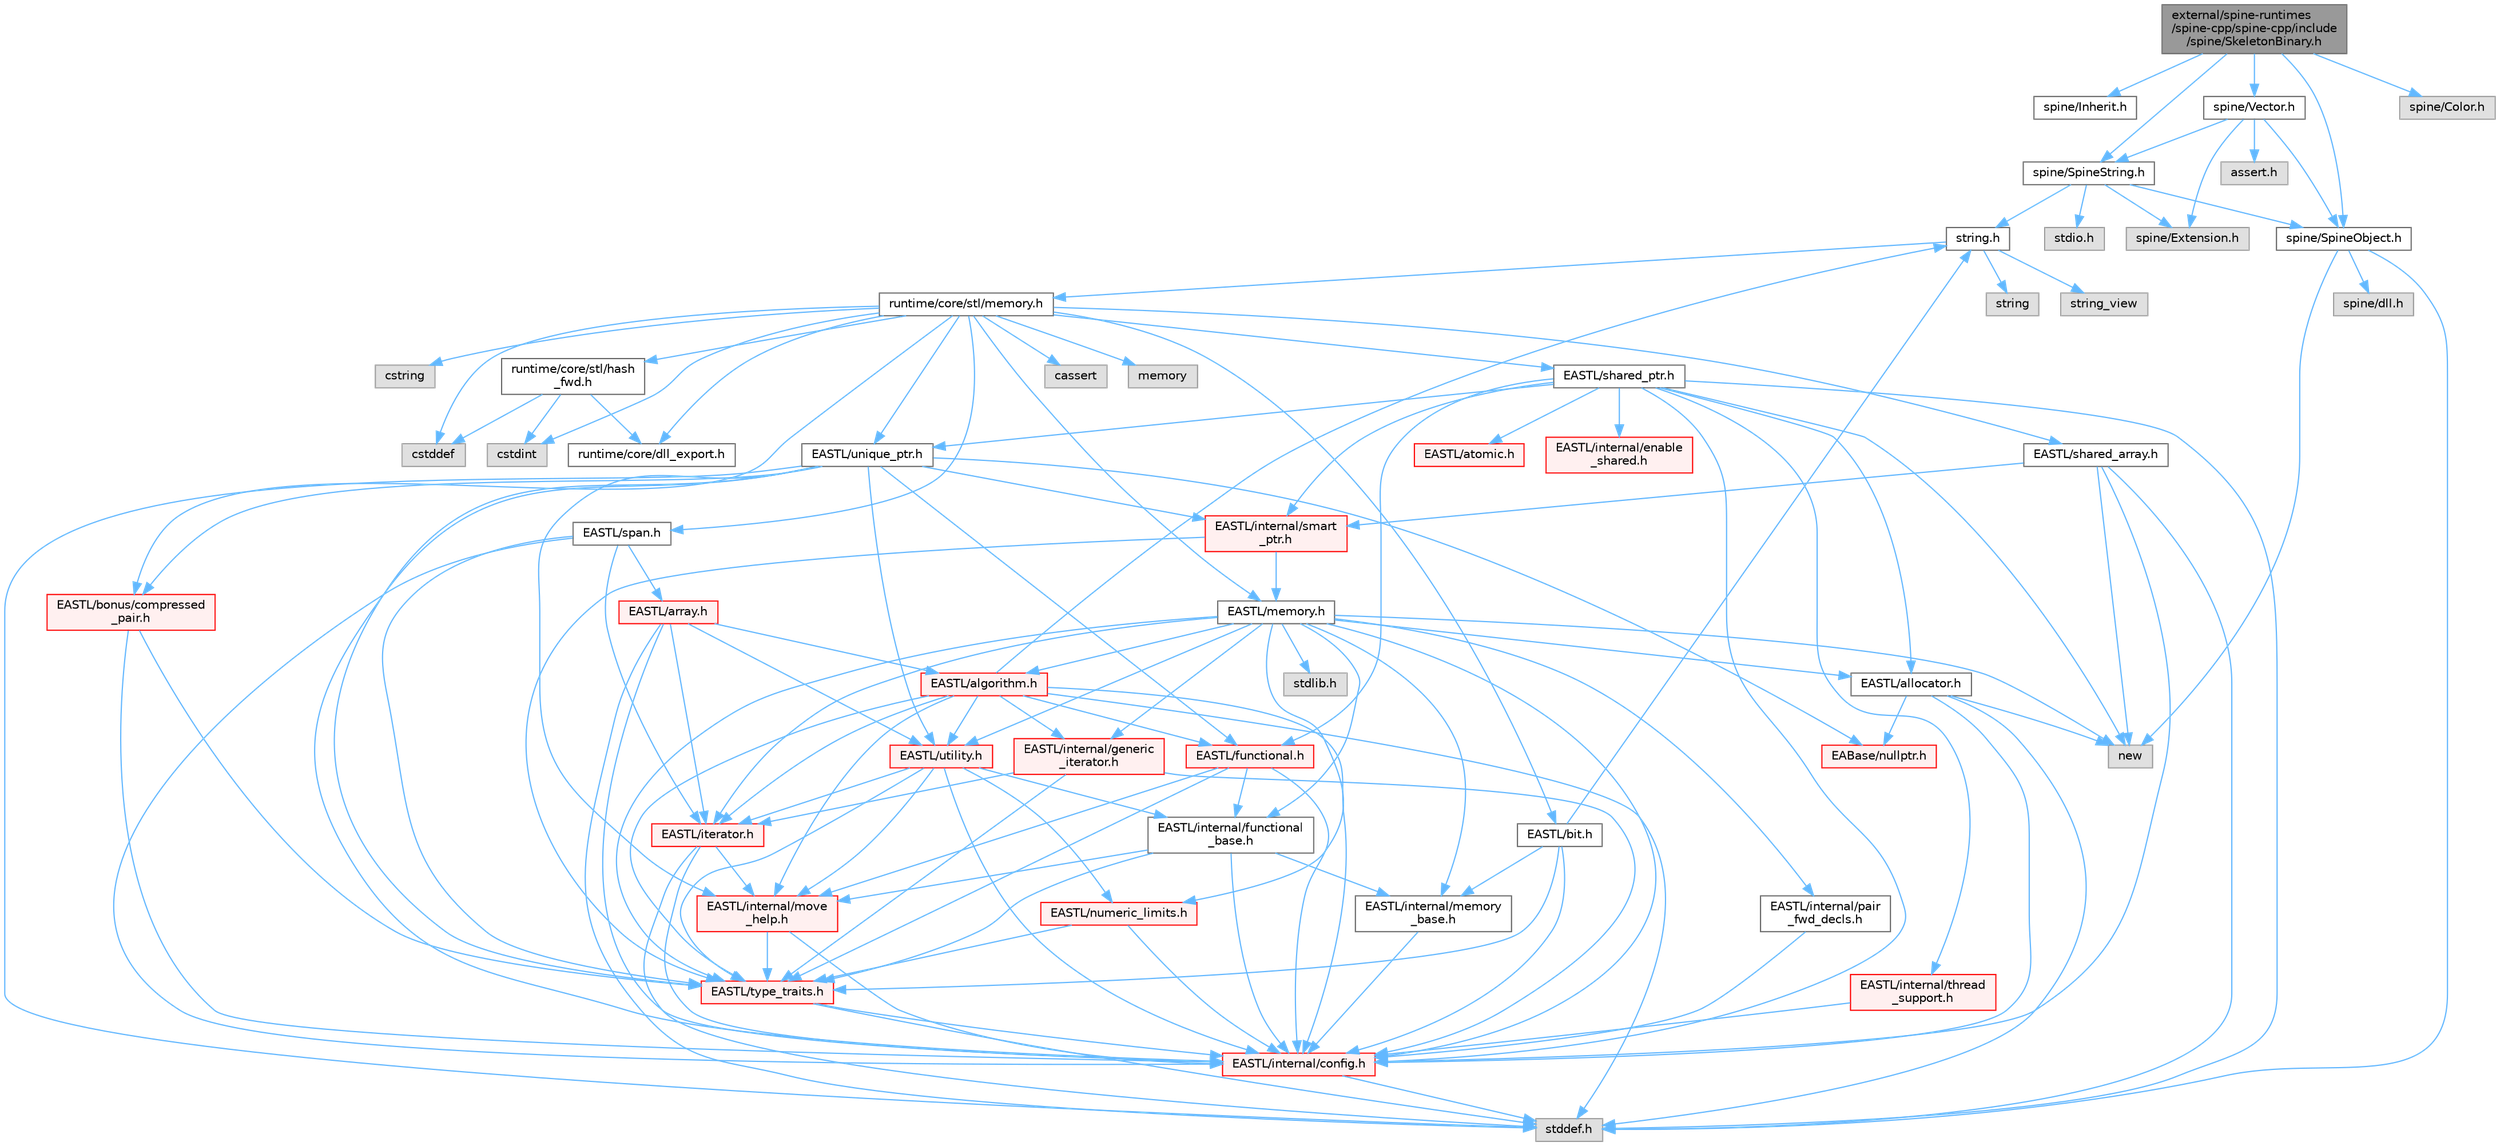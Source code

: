 digraph "external/spine-runtimes/spine-cpp/spine-cpp/include/spine/SkeletonBinary.h"
{
 // LATEX_PDF_SIZE
  bgcolor="transparent";
  edge [fontname=Helvetica,fontsize=10,labelfontname=Helvetica,labelfontsize=10];
  node [fontname=Helvetica,fontsize=10,shape=box,height=0.2,width=0.4];
  Node1 [id="Node000001",label="external/spine-runtimes\l/spine-cpp/spine-cpp/include\l/spine/SkeletonBinary.h",height=0.2,width=0.4,color="gray40", fillcolor="grey60", style="filled", fontcolor="black",tooltip=" "];
  Node1 -> Node2 [id="edge1_Node000001_Node000002",color="steelblue1",style="solid",tooltip=" "];
  Node2 [id="Node000002",label="spine/Inherit.h",height=0.2,width=0.4,color="grey40", fillcolor="white", style="filled",URL="$_inherit_8h.html",tooltip=" "];
  Node1 -> Node3 [id="edge2_Node000001_Node000003",color="steelblue1",style="solid",tooltip=" "];
  Node3 [id="Node000003",label="spine/Vector.h",height=0.2,width=0.4,color="grey40", fillcolor="white", style="filled",URL="$external_2spine-runtimes_2spine-cpp_2spine-cpp_2include_2spine_2vector_8h.html",tooltip=" "];
  Node3 -> Node4 [id="edge3_Node000003_Node000004",color="steelblue1",style="solid",tooltip=" "];
  Node4 [id="Node000004",label="spine/Extension.h",height=0.2,width=0.4,color="grey60", fillcolor="#E0E0E0", style="filled",tooltip=" "];
  Node3 -> Node5 [id="edge4_Node000003_Node000005",color="steelblue1",style="solid",tooltip=" "];
  Node5 [id="Node000005",label="spine/SpineObject.h",height=0.2,width=0.4,color="grey40", fillcolor="white", style="filled",URL="$_spine_object_8h.html",tooltip=" "];
  Node5 -> Node6 [id="edge5_Node000005_Node000006",color="steelblue1",style="solid",tooltip=" "];
  Node6 [id="Node000006",label="new",height=0.2,width=0.4,color="grey60", fillcolor="#E0E0E0", style="filled",tooltip=" "];
  Node5 -> Node7 [id="edge6_Node000005_Node000007",color="steelblue1",style="solid",tooltip=" "];
  Node7 [id="Node000007",label="stddef.h",height=0.2,width=0.4,color="grey60", fillcolor="#E0E0E0", style="filled",tooltip=" "];
  Node5 -> Node8 [id="edge7_Node000005_Node000008",color="steelblue1",style="solid",tooltip=" "];
  Node8 [id="Node000008",label="spine/dll.h",height=0.2,width=0.4,color="grey60", fillcolor="#E0E0E0", style="filled",tooltip=" "];
  Node3 -> Node9 [id="edge8_Node000003_Node000009",color="steelblue1",style="solid",tooltip=" "];
  Node9 [id="Node000009",label="spine/SpineString.h",height=0.2,width=0.4,color="grey40", fillcolor="white", style="filled",URL="$_spine_string_8h.html",tooltip=" "];
  Node9 -> Node5 [id="edge9_Node000009_Node000005",color="steelblue1",style="solid",tooltip=" "];
  Node9 -> Node4 [id="edge10_Node000009_Node000004",color="steelblue1",style="solid",tooltip=" "];
  Node9 -> Node10 [id="edge11_Node000009_Node000010",color="steelblue1",style="solid",tooltip=" "];
  Node10 [id="Node000010",label="string.h",height=0.2,width=0.4,color="grey40", fillcolor="white", style="filled",URL="$string_8h.html",tooltip=" "];
  Node10 -> Node11 [id="edge12_Node000010_Node000011",color="steelblue1",style="solid",tooltip=" "];
  Node11 [id="Node000011",label="string",height=0.2,width=0.4,color="grey60", fillcolor="#E0E0E0", style="filled",tooltip=" "];
  Node10 -> Node12 [id="edge13_Node000010_Node000012",color="steelblue1",style="solid",tooltip=" "];
  Node12 [id="Node000012",label="string_view",height=0.2,width=0.4,color="grey60", fillcolor="#E0E0E0", style="filled",tooltip=" "];
  Node10 -> Node13 [id="edge14_Node000010_Node000013",color="steelblue1",style="solid",tooltip=" "];
  Node13 [id="Node000013",label="runtime/core/stl/memory.h",height=0.2,width=0.4,color="grey40", fillcolor="white", style="filled",URL="$runtime_2core_2stl_2memory_8h.html",tooltip=" "];
  Node13 -> Node14 [id="edge15_Node000013_Node000014",color="steelblue1",style="solid",tooltip=" "];
  Node14 [id="Node000014",label="cstddef",height=0.2,width=0.4,color="grey60", fillcolor="#E0E0E0", style="filled",tooltip=" "];
  Node13 -> Node15 [id="edge16_Node000013_Node000015",color="steelblue1",style="solid",tooltip=" "];
  Node15 [id="Node000015",label="cstdint",height=0.2,width=0.4,color="grey60", fillcolor="#E0E0E0", style="filled",tooltip=" "];
  Node13 -> Node16 [id="edge17_Node000013_Node000016",color="steelblue1",style="solid",tooltip=" "];
  Node16 [id="Node000016",label="cassert",height=0.2,width=0.4,color="grey60", fillcolor="#E0E0E0", style="filled",tooltip=" "];
  Node13 -> Node17 [id="edge18_Node000013_Node000017",color="steelblue1",style="solid",tooltip=" "];
  Node17 [id="Node000017",label="memory",height=0.2,width=0.4,color="grey60", fillcolor="#E0E0E0", style="filled",tooltip=" "];
  Node13 -> Node18 [id="edge19_Node000013_Node000018",color="steelblue1",style="solid",tooltip=" "];
  Node18 [id="Node000018",label="cstring",height=0.2,width=0.4,color="grey60", fillcolor="#E0E0E0", style="filled",tooltip=" "];
  Node13 -> Node19 [id="edge20_Node000013_Node000019",color="steelblue1",style="solid",tooltip=" "];
  Node19 [id="Node000019",label="EASTL/bit.h",height=0.2,width=0.4,color="grey40", fillcolor="white", style="filled",URL="$bit_8h.html",tooltip=" "];
  Node19 -> Node20 [id="edge21_Node000019_Node000020",color="steelblue1",style="solid",tooltip=" "];
  Node20 [id="Node000020",label="EASTL/internal/config.h",height=0.2,width=0.4,color="red", fillcolor="#FFF0F0", style="filled",URL="$runtime_2_e_a_s_t_l_2include_2_e_a_s_t_l_2internal_2config_8h.html",tooltip=" "];
  Node20 -> Node7 [id="edge22_Node000020_Node000007",color="steelblue1",style="solid",tooltip=" "];
  Node19 -> Node28 [id="edge23_Node000019_Node000028",color="steelblue1",style="solid",tooltip=" "];
  Node28 [id="Node000028",label="EASTL/internal/memory\l_base.h",height=0.2,width=0.4,color="grey40", fillcolor="white", style="filled",URL="$memory__base_8h.html",tooltip=" "];
  Node28 -> Node20 [id="edge24_Node000028_Node000020",color="steelblue1",style="solid",tooltip=" "];
  Node19 -> Node29 [id="edge25_Node000019_Node000029",color="steelblue1",style="solid",tooltip=" "];
  Node29 [id="Node000029",label="EASTL/type_traits.h",height=0.2,width=0.4,color="red", fillcolor="#FFF0F0", style="filled",URL="$_e_a_s_t_l_2include_2_e_a_s_t_l_2type__traits_8h.html",tooltip=" "];
  Node29 -> Node20 [id="edge26_Node000029_Node000020",color="steelblue1",style="solid",tooltip=" "];
  Node29 -> Node7 [id="edge27_Node000029_Node000007",color="steelblue1",style="solid",tooltip=" "];
  Node19 -> Node10 [id="edge28_Node000019_Node000010",color="steelblue1",style="solid",tooltip=" "];
  Node13 -> Node39 [id="edge29_Node000013_Node000039",color="steelblue1",style="solid",tooltip=" "];
  Node39 [id="Node000039",label="EASTL/memory.h",height=0.2,width=0.4,color="grey40", fillcolor="white", style="filled",URL="$runtime_2_e_a_s_t_l_2include_2_e_a_s_t_l_2memory_8h.html",tooltip=" "];
  Node39 -> Node20 [id="edge30_Node000039_Node000020",color="steelblue1",style="solid",tooltip=" "];
  Node39 -> Node28 [id="edge31_Node000039_Node000028",color="steelblue1",style="solid",tooltip=" "];
  Node39 -> Node40 [id="edge32_Node000039_Node000040",color="steelblue1",style="solid",tooltip=" "];
  Node40 [id="Node000040",label="EASTL/internal/generic\l_iterator.h",height=0.2,width=0.4,color="red", fillcolor="#FFF0F0", style="filled",URL="$generic__iterator_8h.html",tooltip=" "];
  Node40 -> Node20 [id="edge33_Node000040_Node000020",color="steelblue1",style="solid",tooltip=" "];
  Node40 -> Node41 [id="edge34_Node000040_Node000041",color="steelblue1",style="solid",tooltip=" "];
  Node41 [id="Node000041",label="EASTL/iterator.h",height=0.2,width=0.4,color="red", fillcolor="#FFF0F0", style="filled",URL="$_e_a_s_t_l_2include_2_e_a_s_t_l_2iterator_8h.html",tooltip=" "];
  Node41 -> Node20 [id="edge35_Node000041_Node000020",color="steelblue1",style="solid",tooltip=" "];
  Node41 -> Node42 [id="edge36_Node000041_Node000042",color="steelblue1",style="solid",tooltip=" "];
  Node42 [id="Node000042",label="EASTL/internal/move\l_help.h",height=0.2,width=0.4,color="red", fillcolor="#FFF0F0", style="filled",URL="$move__help_8h.html",tooltip=" "];
  Node42 -> Node20 [id="edge37_Node000042_Node000020",color="steelblue1",style="solid",tooltip=" "];
  Node42 -> Node29 [id="edge38_Node000042_Node000029",color="steelblue1",style="solid",tooltip=" "];
  Node41 -> Node7 [id="edge39_Node000041_Node000007",color="steelblue1",style="solid",tooltip=" "];
  Node40 -> Node29 [id="edge40_Node000040_Node000029",color="steelblue1",style="solid",tooltip=" "];
  Node39 -> Node44 [id="edge41_Node000039_Node000044",color="steelblue1",style="solid",tooltip=" "];
  Node44 [id="Node000044",label="EASTL/internal/pair\l_fwd_decls.h",height=0.2,width=0.4,color="grey40", fillcolor="white", style="filled",URL="$pair__fwd__decls_8h.html",tooltip=" "];
  Node44 -> Node20 [id="edge42_Node000044_Node000020",color="steelblue1",style="solid",tooltip=" "];
  Node39 -> Node45 [id="edge43_Node000039_Node000045",color="steelblue1",style="solid",tooltip=" "];
  Node45 [id="Node000045",label="EASTL/internal/functional\l_base.h",height=0.2,width=0.4,color="grey40", fillcolor="white", style="filled",URL="$functional__base_8h.html",tooltip=" "];
  Node45 -> Node20 [id="edge44_Node000045_Node000020",color="steelblue1",style="solid",tooltip=" "];
  Node45 -> Node28 [id="edge45_Node000045_Node000028",color="steelblue1",style="solid",tooltip=" "];
  Node45 -> Node42 [id="edge46_Node000045_Node000042",color="steelblue1",style="solid",tooltip=" "];
  Node45 -> Node29 [id="edge47_Node000045_Node000029",color="steelblue1",style="solid",tooltip=" "];
  Node39 -> Node46 [id="edge48_Node000039_Node000046",color="steelblue1",style="solid",tooltip=" "];
  Node46 [id="Node000046",label="EASTL/algorithm.h",height=0.2,width=0.4,color="red", fillcolor="#FFF0F0", style="filled",URL="$_e_a_s_t_l_2include_2_e_a_s_t_l_2algorithm_8h.html",tooltip=" "];
  Node46 -> Node20 [id="edge49_Node000046_Node000020",color="steelblue1",style="solid",tooltip=" "];
  Node46 -> Node29 [id="edge50_Node000046_Node000029",color="steelblue1",style="solid",tooltip=" "];
  Node46 -> Node42 [id="edge51_Node000046_Node000042",color="steelblue1",style="solid",tooltip=" "];
  Node46 -> Node41 [id="edge52_Node000046_Node000041",color="steelblue1",style="solid",tooltip=" "];
  Node46 -> Node49 [id="edge53_Node000046_Node000049",color="steelblue1",style="solid",tooltip=" "];
  Node49 [id="Node000049",label="EASTL/functional.h",height=0.2,width=0.4,color="red", fillcolor="#FFF0F0", style="filled",URL="$_e_a_s_t_l_2include_2_e_a_s_t_l_2functional_8h.html",tooltip=" "];
  Node49 -> Node20 [id="edge54_Node000049_Node000020",color="steelblue1",style="solid",tooltip=" "];
  Node49 -> Node42 [id="edge55_Node000049_Node000042",color="steelblue1",style="solid",tooltip=" "];
  Node49 -> Node29 [id="edge56_Node000049_Node000029",color="steelblue1",style="solid",tooltip=" "];
  Node49 -> Node45 [id="edge57_Node000049_Node000045",color="steelblue1",style="solid",tooltip=" "];
  Node46 -> Node55 [id="edge58_Node000046_Node000055",color="steelblue1",style="solid",tooltip=" "];
  Node55 [id="Node000055",label="EASTL/utility.h",height=0.2,width=0.4,color="red", fillcolor="#FFF0F0", style="filled",URL="$runtime_2_e_a_s_t_l_2include_2_e_a_s_t_l_2utility_8h.html",tooltip=" "];
  Node55 -> Node20 [id="edge59_Node000055_Node000020",color="steelblue1",style="solid",tooltip=" "];
  Node55 -> Node29 [id="edge60_Node000055_Node000029",color="steelblue1",style="solid",tooltip=" "];
  Node55 -> Node41 [id="edge61_Node000055_Node000041",color="steelblue1",style="solid",tooltip=" "];
  Node55 -> Node56 [id="edge62_Node000055_Node000056",color="steelblue1",style="solid",tooltip=" "];
  Node56 [id="Node000056",label="EASTL/numeric_limits.h",height=0.2,width=0.4,color="red", fillcolor="#FFF0F0", style="filled",URL="$numeric__limits_8h.html",tooltip=" "];
  Node56 -> Node20 [id="edge63_Node000056_Node000020",color="steelblue1",style="solid",tooltip=" "];
  Node56 -> Node29 [id="edge64_Node000056_Node000029",color="steelblue1",style="solid",tooltip=" "];
  Node55 -> Node45 [id="edge65_Node000055_Node000045",color="steelblue1",style="solid",tooltip=" "];
  Node55 -> Node42 [id="edge66_Node000055_Node000042",color="steelblue1",style="solid",tooltip=" "];
  Node46 -> Node40 [id="edge67_Node000046_Node000040",color="steelblue1",style="solid",tooltip=" "];
  Node46 -> Node7 [id="edge68_Node000046_Node000007",color="steelblue1",style="solid",tooltip=" "];
  Node46 -> Node10 [id="edge69_Node000046_Node000010",color="steelblue1",style="solid",tooltip=" "];
  Node39 -> Node29 [id="edge70_Node000039_Node000029",color="steelblue1",style="solid",tooltip=" "];
  Node39 -> Node53 [id="edge71_Node000039_Node000053",color="steelblue1",style="solid",tooltip=" "];
  Node53 [id="Node000053",label="EASTL/allocator.h",height=0.2,width=0.4,color="grey40", fillcolor="white", style="filled",URL="$runtime_2_e_a_s_t_l_2include_2_e_a_s_t_l_2allocator_8h.html",tooltip=" "];
  Node53 -> Node20 [id="edge72_Node000053_Node000020",color="steelblue1",style="solid",tooltip=" "];
  Node53 -> Node31 [id="edge73_Node000053_Node000031",color="steelblue1",style="solid",tooltip=" "];
  Node31 [id="Node000031",label="EABase/nullptr.h",height=0.2,width=0.4,color="red", fillcolor="#FFF0F0", style="filled",URL="$nullptr_8h.html",tooltip=" "];
  Node53 -> Node7 [id="edge74_Node000053_Node000007",color="steelblue1",style="solid",tooltip=" "];
  Node53 -> Node6 [id="edge75_Node000053_Node000006",color="steelblue1",style="solid",tooltip=" "];
  Node39 -> Node41 [id="edge76_Node000039_Node000041",color="steelblue1",style="solid",tooltip=" "];
  Node39 -> Node55 [id="edge77_Node000039_Node000055",color="steelblue1",style="solid",tooltip=" "];
  Node39 -> Node56 [id="edge78_Node000039_Node000056",color="steelblue1",style="solid",tooltip=" "];
  Node39 -> Node65 [id="edge79_Node000039_Node000065",color="steelblue1",style="solid",tooltip=" "];
  Node65 [id="Node000065",label="stdlib.h",height=0.2,width=0.4,color="grey60", fillcolor="#E0E0E0", style="filled",tooltip=" "];
  Node39 -> Node6 [id="edge80_Node000039_Node000006",color="steelblue1",style="solid",tooltip=" "];
  Node13 -> Node66 [id="edge81_Node000013_Node000066",color="steelblue1",style="solid",tooltip=" "];
  Node66 [id="Node000066",label="EASTL/shared_array.h",height=0.2,width=0.4,color="grey40", fillcolor="white", style="filled",URL="$shared__array_8h.html",tooltip=" "];
  Node66 -> Node20 [id="edge82_Node000066_Node000020",color="steelblue1",style="solid",tooltip=" "];
  Node66 -> Node67 [id="edge83_Node000066_Node000067",color="steelblue1",style="solid",tooltip=" "];
  Node67 [id="Node000067",label="EASTL/internal/smart\l_ptr.h",height=0.2,width=0.4,color="red", fillcolor="#FFF0F0", style="filled",URL="$smart__ptr_8h.html",tooltip=" "];
  Node67 -> Node39 [id="edge84_Node000067_Node000039",color="steelblue1",style="solid",tooltip=" "];
  Node67 -> Node29 [id="edge85_Node000067_Node000029",color="steelblue1",style="solid",tooltip=" "];
  Node66 -> Node6 [id="edge86_Node000066_Node000006",color="steelblue1",style="solid",tooltip=" "];
  Node66 -> Node7 [id="edge87_Node000066_Node000007",color="steelblue1",style="solid",tooltip=" "];
  Node13 -> Node69 [id="edge88_Node000013_Node000069",color="steelblue1",style="solid",tooltip=" "];
  Node69 [id="Node000069",label="EASTL/unique_ptr.h",height=0.2,width=0.4,color="grey40", fillcolor="white", style="filled",URL="$unique__ptr_8h.html",tooltip=" "];
  Node69 -> Node31 [id="edge89_Node000069_Node000031",color="steelblue1",style="solid",tooltip=" "];
  Node69 -> Node70 [id="edge90_Node000069_Node000070",color="steelblue1",style="solid",tooltip=" "];
  Node70 [id="Node000070",label="EASTL/bonus/compressed\l_pair.h",height=0.2,width=0.4,color="red", fillcolor="#FFF0F0", style="filled",URL="$compressed__pair_8h.html",tooltip=" "];
  Node70 -> Node20 [id="edge91_Node000070_Node000020",color="steelblue1",style="solid",tooltip=" "];
  Node70 -> Node29 [id="edge92_Node000070_Node000029",color="steelblue1",style="solid",tooltip=" "];
  Node69 -> Node49 [id="edge93_Node000069_Node000049",color="steelblue1",style="solid",tooltip=" "];
  Node69 -> Node20 [id="edge94_Node000069_Node000020",color="steelblue1",style="solid",tooltip=" "];
  Node69 -> Node42 [id="edge95_Node000069_Node000042",color="steelblue1",style="solid",tooltip=" "];
  Node69 -> Node67 [id="edge96_Node000069_Node000067",color="steelblue1",style="solid",tooltip=" "];
  Node69 -> Node29 [id="edge97_Node000069_Node000029",color="steelblue1",style="solid",tooltip=" "];
  Node69 -> Node55 [id="edge98_Node000069_Node000055",color="steelblue1",style="solid",tooltip=" "];
  Node69 -> Node7 [id="edge99_Node000069_Node000007",color="steelblue1",style="solid",tooltip=" "];
  Node13 -> Node72 [id="edge100_Node000013_Node000072",color="steelblue1",style="solid",tooltip=" "];
  Node72 [id="Node000072",label="EASTL/shared_ptr.h",height=0.2,width=0.4,color="grey40", fillcolor="white", style="filled",URL="$shared__ptr_8h.html",tooltip=" "];
  Node72 -> Node20 [id="edge101_Node000072_Node000020",color="steelblue1",style="solid",tooltip=" "];
  Node72 -> Node67 [id="edge102_Node000072_Node000067",color="steelblue1",style="solid",tooltip=" "];
  Node72 -> Node73 [id="edge103_Node000072_Node000073",color="steelblue1",style="solid",tooltip=" "];
  Node73 [id="Node000073",label="EASTL/internal/thread\l_support.h",height=0.2,width=0.4,color="red", fillcolor="#FFF0F0", style="filled",URL="$thread__support_8h.html",tooltip=" "];
  Node73 -> Node20 [id="edge104_Node000073_Node000020",color="steelblue1",style="solid",tooltip=" "];
  Node72 -> Node69 [id="edge105_Node000072_Node000069",color="steelblue1",style="solid",tooltip=" "];
  Node72 -> Node49 [id="edge106_Node000072_Node000049",color="steelblue1",style="solid",tooltip=" "];
  Node72 -> Node53 [id="edge107_Node000072_Node000053",color="steelblue1",style="solid",tooltip=" "];
  Node72 -> Node74 [id="edge108_Node000072_Node000074",color="steelblue1",style="solid",tooltip=" "];
  Node74 [id="Node000074",label="EASTL/atomic.h",height=0.2,width=0.4,color="red", fillcolor="#FFF0F0", style="filled",URL="$runtime_2_e_a_s_t_l_2include_2_e_a_s_t_l_2atomic_8h.html",tooltip=" "];
  Node72 -> Node6 [id="edge109_Node000072_Node000006",color="steelblue1",style="solid",tooltip=" "];
  Node72 -> Node7 [id="edge110_Node000072_Node000007",color="steelblue1",style="solid",tooltip=" "];
  Node72 -> Node151 [id="edge111_Node000072_Node000151",color="steelblue1",style="solid",tooltip=" "];
  Node151 [id="Node000151",label="EASTL/internal/enable\l_shared.h",height=0.2,width=0.4,color="red", fillcolor="#FFF0F0", style="filled",URL="$enable__shared_8h.html",tooltip=" "];
  Node13 -> Node152 [id="edge112_Node000013_Node000152",color="steelblue1",style="solid",tooltip=" "];
  Node152 [id="Node000152",label="EASTL/span.h",height=0.2,width=0.4,color="grey40", fillcolor="white", style="filled",URL="$span_8h.html",tooltip=" "];
  Node152 -> Node20 [id="edge113_Node000152_Node000020",color="steelblue1",style="solid",tooltip=" "];
  Node152 -> Node29 [id="edge114_Node000152_Node000029",color="steelblue1",style="solid",tooltip=" "];
  Node152 -> Node41 [id="edge115_Node000152_Node000041",color="steelblue1",style="solid",tooltip=" "];
  Node152 -> Node153 [id="edge116_Node000152_Node000153",color="steelblue1",style="solid",tooltip=" "];
  Node153 [id="Node000153",label="EASTL/array.h",height=0.2,width=0.4,color="red", fillcolor="#FFF0F0", style="filled",URL="$runtime_2_e_a_s_t_l_2include_2_e_a_s_t_l_2array_8h.html",tooltip=" "];
  Node153 -> Node20 [id="edge117_Node000153_Node000020",color="steelblue1",style="solid",tooltip=" "];
  Node153 -> Node41 [id="edge118_Node000153_Node000041",color="steelblue1",style="solid",tooltip=" "];
  Node153 -> Node46 [id="edge119_Node000153_Node000046",color="steelblue1",style="solid",tooltip=" "];
  Node153 -> Node55 [id="edge120_Node000153_Node000055",color="steelblue1",style="solid",tooltip=" "];
  Node153 -> Node7 [id="edge121_Node000153_Node000007",color="steelblue1",style="solid",tooltip=" "];
  Node13 -> Node70 [id="edge122_Node000013_Node000070",color="steelblue1",style="solid",tooltip=" "];
  Node13 -> Node155 [id="edge123_Node000013_Node000155",color="steelblue1",style="solid",tooltip=" "];
  Node155 [id="Node000155",label="runtime/core/dll_export.h",height=0.2,width=0.4,color="grey40", fillcolor="white", style="filled",URL="$dll__export_8h.html",tooltip=" "];
  Node13 -> Node156 [id="edge124_Node000013_Node000156",color="steelblue1",style="solid",tooltip=" "];
  Node156 [id="Node000156",label="runtime/core/stl/hash\l_fwd.h",height=0.2,width=0.4,color="grey40", fillcolor="white", style="filled",URL="$hash__fwd_8h.html",tooltip=" "];
  Node156 -> Node14 [id="edge125_Node000156_Node000014",color="steelblue1",style="solid",tooltip=" "];
  Node156 -> Node15 [id="edge126_Node000156_Node000015",color="steelblue1",style="solid",tooltip=" "];
  Node156 -> Node155 [id="edge127_Node000156_Node000155",color="steelblue1",style="solid",tooltip=" "];
  Node9 -> Node157 [id="edge128_Node000009_Node000157",color="steelblue1",style="solid",tooltip=" "];
  Node157 [id="Node000157",label="stdio.h",height=0.2,width=0.4,color="grey60", fillcolor="#E0E0E0", style="filled",tooltip=" "];
  Node3 -> Node158 [id="edge129_Node000003_Node000158",color="steelblue1",style="solid",tooltip=" "];
  Node158 [id="Node000158",label="assert.h",height=0.2,width=0.4,color="grey60", fillcolor="#E0E0E0", style="filled",tooltip=" "];
  Node1 -> Node5 [id="edge130_Node000001_Node000005",color="steelblue1",style="solid",tooltip=" "];
  Node1 -> Node9 [id="edge131_Node000001_Node000009",color="steelblue1",style="solid",tooltip=" "];
  Node1 -> Node159 [id="edge132_Node000001_Node000159",color="steelblue1",style="solid",tooltip=" "];
  Node159 [id="Node000159",label="spine/Color.h",height=0.2,width=0.4,color="grey60", fillcolor="#E0E0E0", style="filled",tooltip=" "];
}
